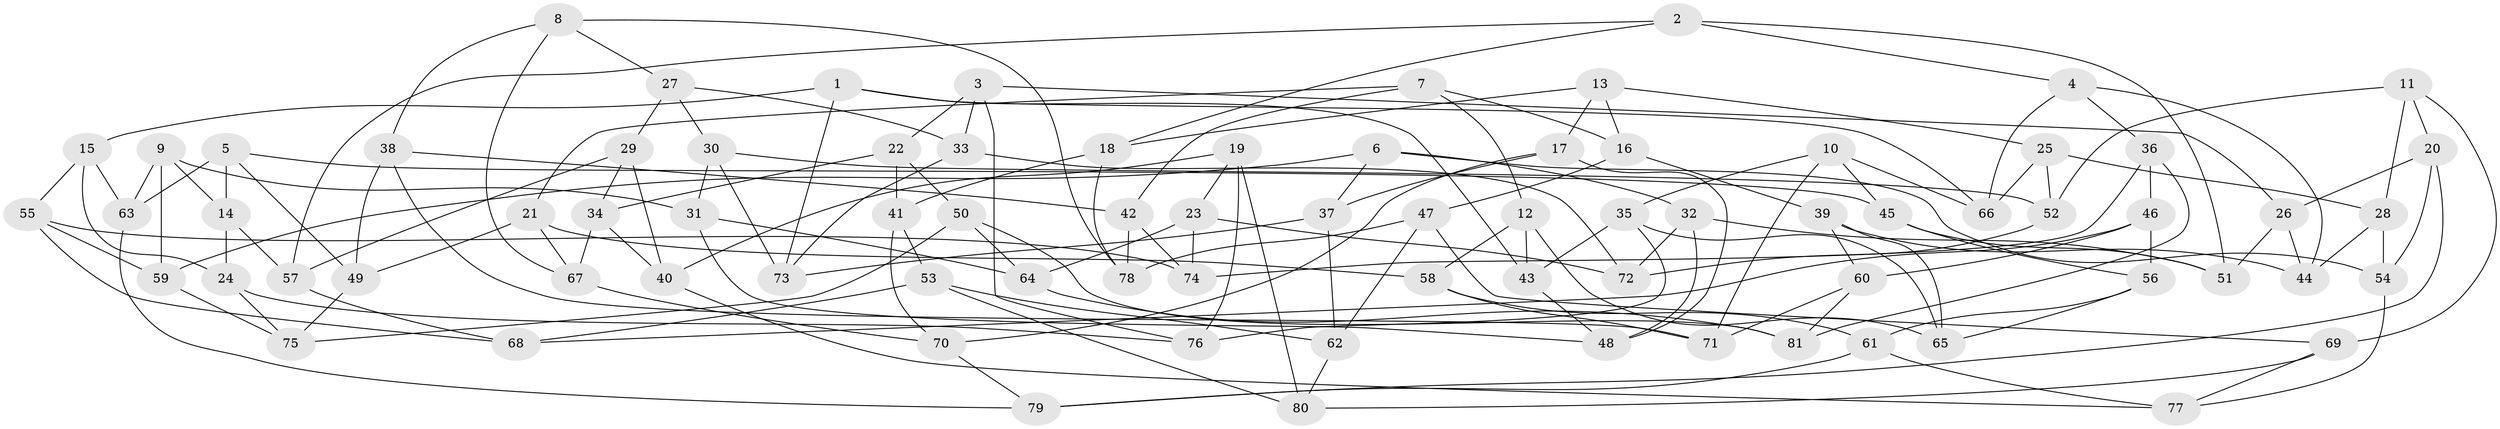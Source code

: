 // coarse degree distribution, {6: 0.3902439024390244, 5: 0.2682926829268293, 3: 0.07317073170731707, 4: 0.17073170731707318, 7: 0.0975609756097561}
// Generated by graph-tools (version 1.1) at 2025/38/03/04/25 23:38:09]
// undirected, 81 vertices, 162 edges
graph export_dot {
  node [color=gray90,style=filled];
  1;
  2;
  3;
  4;
  5;
  6;
  7;
  8;
  9;
  10;
  11;
  12;
  13;
  14;
  15;
  16;
  17;
  18;
  19;
  20;
  21;
  22;
  23;
  24;
  25;
  26;
  27;
  28;
  29;
  30;
  31;
  32;
  33;
  34;
  35;
  36;
  37;
  38;
  39;
  40;
  41;
  42;
  43;
  44;
  45;
  46;
  47;
  48;
  49;
  50;
  51;
  52;
  53;
  54;
  55;
  56;
  57;
  58;
  59;
  60;
  61;
  62;
  63;
  64;
  65;
  66;
  67;
  68;
  69;
  70;
  71;
  72;
  73;
  74;
  75;
  76;
  77;
  78;
  79;
  80;
  81;
  1 -- 15;
  1 -- 66;
  1 -- 73;
  1 -- 43;
  2 -- 18;
  2 -- 4;
  2 -- 51;
  2 -- 57;
  3 -- 76;
  3 -- 33;
  3 -- 22;
  3 -- 26;
  4 -- 66;
  4 -- 36;
  4 -- 44;
  5 -- 49;
  5 -- 14;
  5 -- 45;
  5 -- 63;
  6 -- 54;
  6 -- 37;
  6 -- 32;
  6 -- 59;
  7 -- 12;
  7 -- 21;
  7 -- 42;
  7 -- 16;
  8 -- 78;
  8 -- 27;
  8 -- 38;
  8 -- 67;
  9 -- 59;
  9 -- 31;
  9 -- 14;
  9 -- 63;
  10 -- 71;
  10 -- 45;
  10 -- 35;
  10 -- 66;
  11 -- 69;
  11 -- 20;
  11 -- 28;
  11 -- 52;
  12 -- 65;
  12 -- 43;
  12 -- 58;
  13 -- 25;
  13 -- 16;
  13 -- 18;
  13 -- 17;
  14 -- 24;
  14 -- 57;
  15 -- 55;
  15 -- 24;
  15 -- 63;
  16 -- 47;
  16 -- 39;
  17 -- 70;
  17 -- 48;
  17 -- 37;
  18 -- 41;
  18 -- 78;
  19 -- 80;
  19 -- 40;
  19 -- 76;
  19 -- 23;
  20 -- 26;
  20 -- 54;
  20 -- 79;
  21 -- 49;
  21 -- 67;
  21 -- 58;
  22 -- 41;
  22 -- 34;
  22 -- 50;
  23 -- 72;
  23 -- 74;
  23 -- 64;
  24 -- 75;
  24 -- 76;
  25 -- 66;
  25 -- 28;
  25 -- 52;
  26 -- 51;
  26 -- 44;
  27 -- 29;
  27 -- 33;
  27 -- 30;
  28 -- 44;
  28 -- 54;
  29 -- 40;
  29 -- 34;
  29 -- 57;
  30 -- 52;
  30 -- 31;
  30 -- 73;
  31 -- 64;
  31 -- 48;
  32 -- 48;
  32 -- 51;
  32 -- 72;
  33 -- 72;
  33 -- 73;
  34 -- 40;
  34 -- 67;
  35 -- 65;
  35 -- 76;
  35 -- 43;
  36 -- 46;
  36 -- 74;
  36 -- 81;
  37 -- 62;
  37 -- 73;
  38 -- 71;
  38 -- 42;
  38 -- 49;
  39 -- 44;
  39 -- 60;
  39 -- 65;
  40 -- 77;
  41 -- 70;
  41 -- 53;
  42 -- 78;
  42 -- 74;
  43 -- 48;
  45 -- 51;
  45 -- 56;
  46 -- 60;
  46 -- 68;
  46 -- 56;
  47 -- 78;
  47 -- 62;
  47 -- 69;
  49 -- 75;
  50 -- 75;
  50 -- 64;
  50 -- 81;
  52 -- 72;
  53 -- 80;
  53 -- 68;
  53 -- 62;
  54 -- 77;
  55 -- 74;
  55 -- 68;
  55 -- 59;
  56 -- 65;
  56 -- 61;
  57 -- 68;
  58 -- 71;
  58 -- 61;
  59 -- 75;
  60 -- 71;
  60 -- 81;
  61 -- 77;
  61 -- 79;
  62 -- 80;
  63 -- 79;
  64 -- 81;
  67 -- 70;
  69 -- 80;
  69 -- 77;
  70 -- 79;
}
